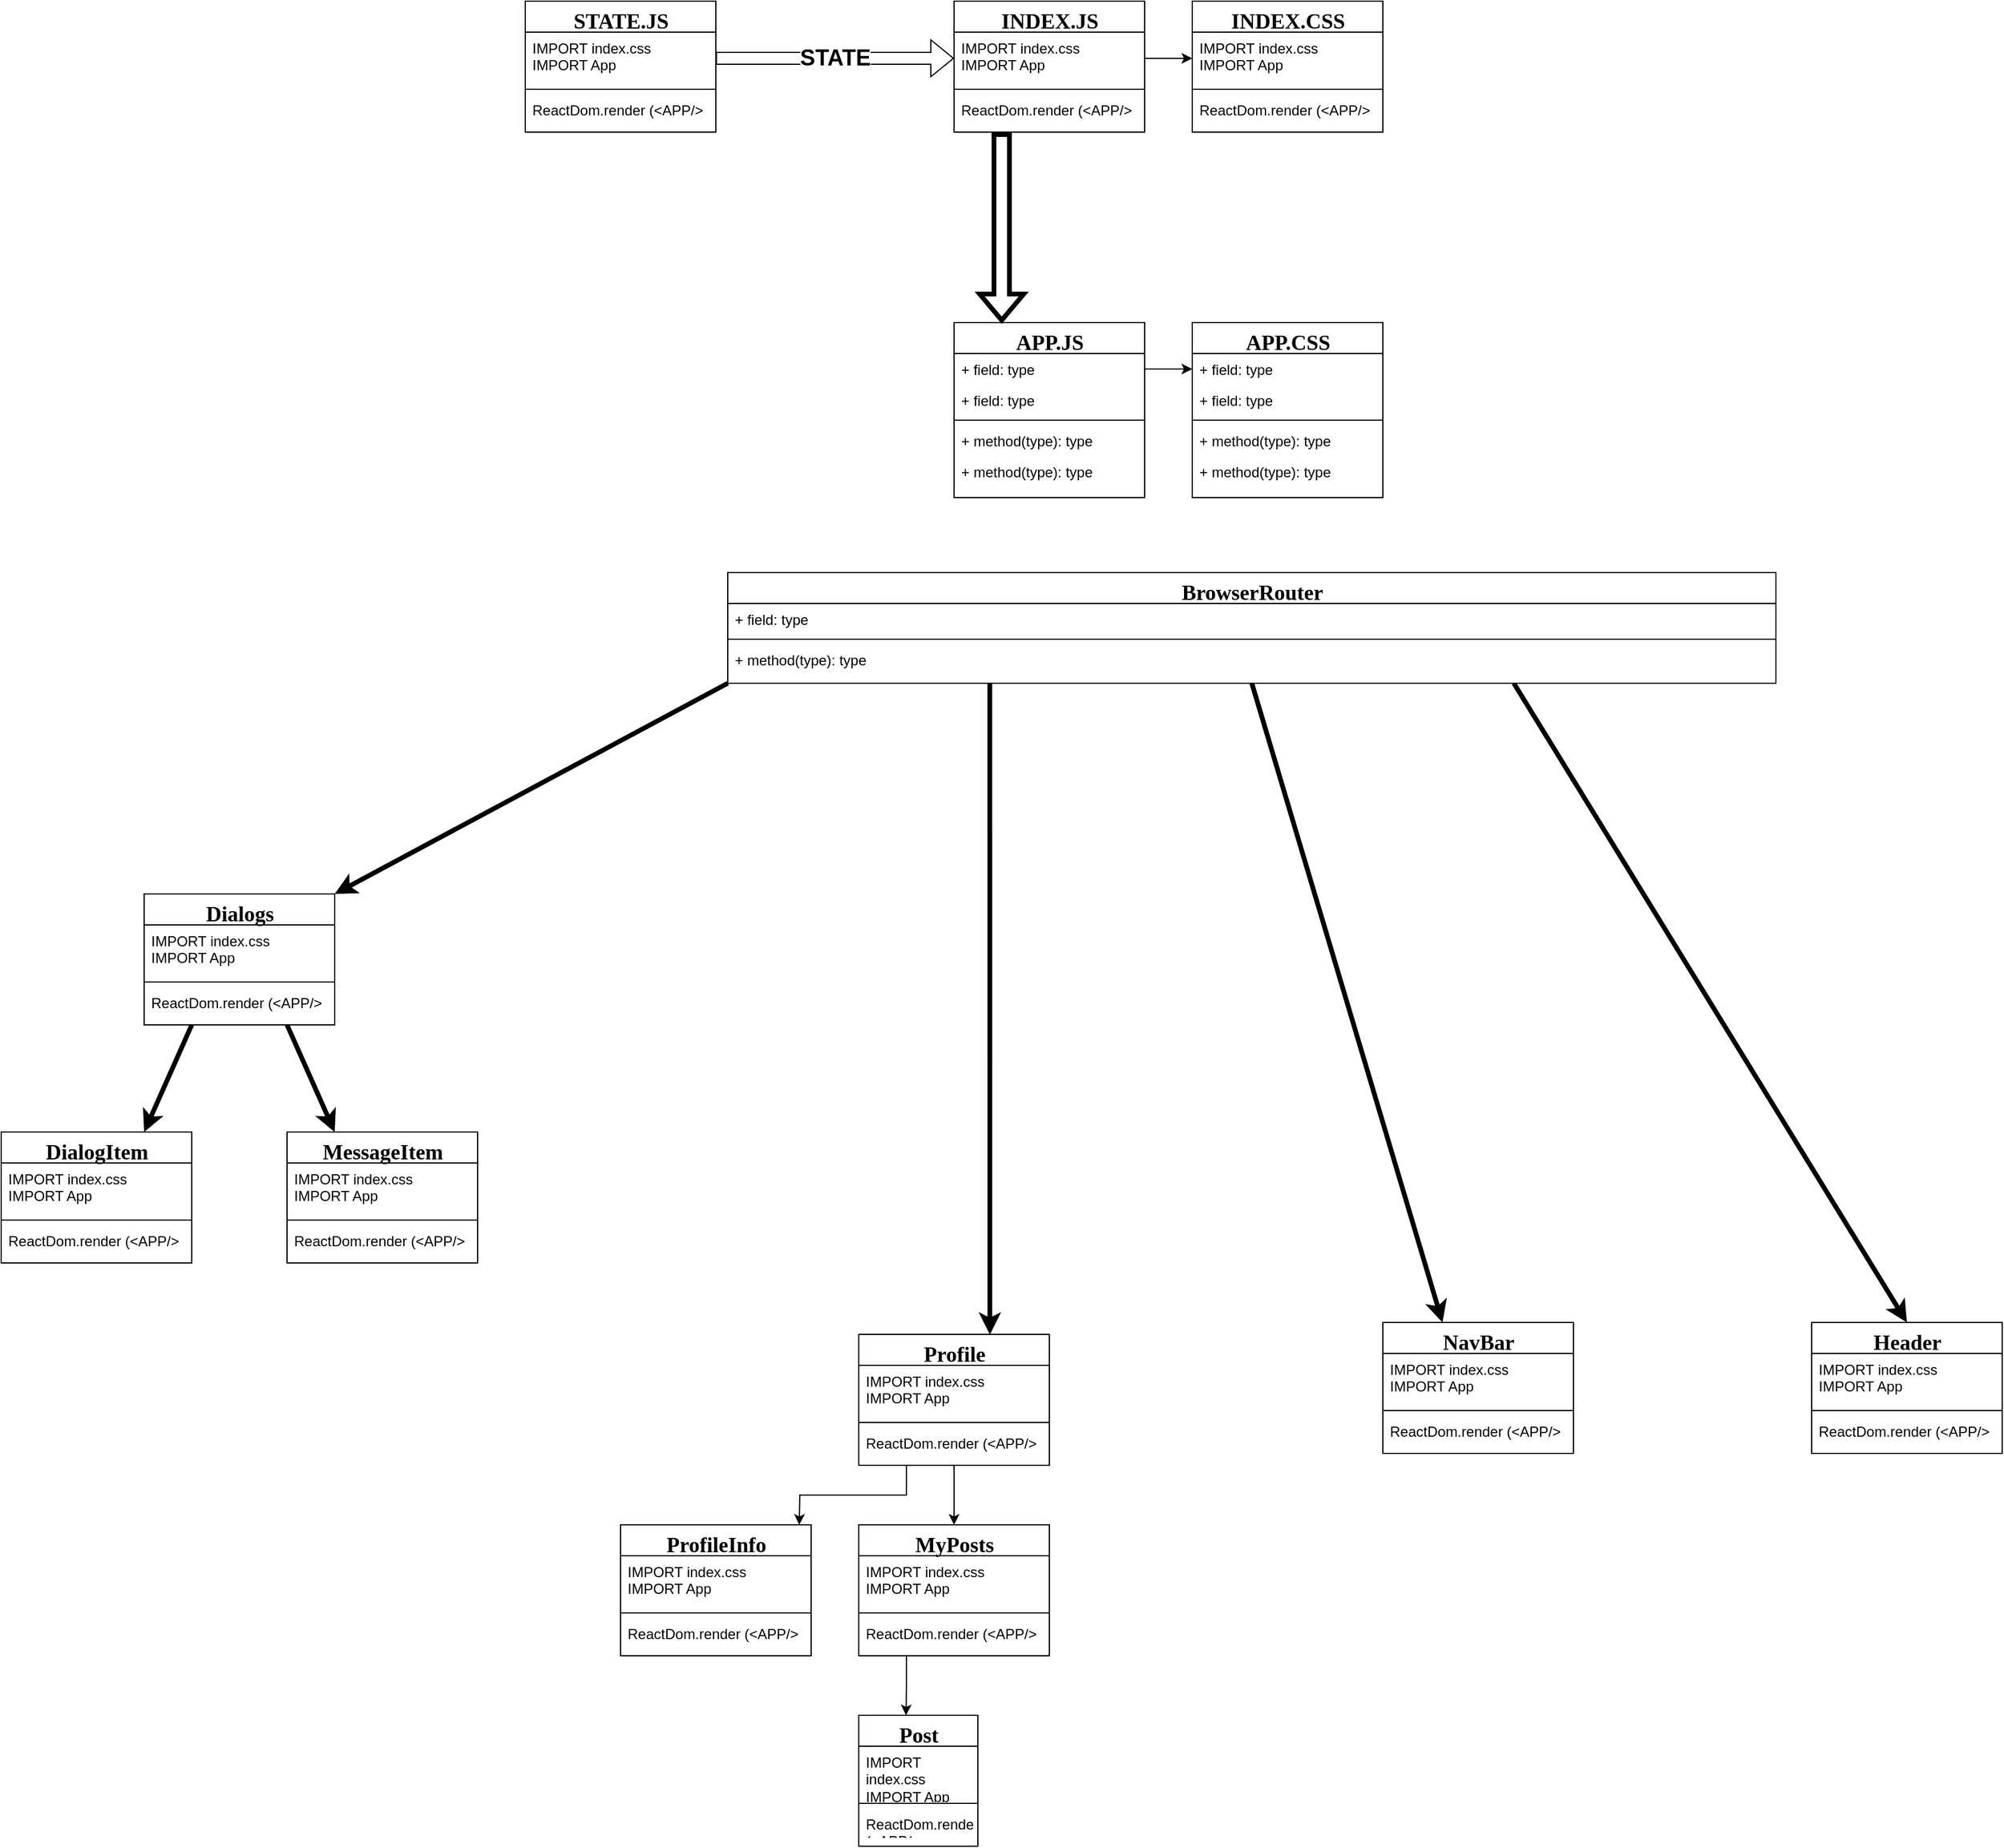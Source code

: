 <mxfile version="16.2.4" type="github">
  <diagram name="Page-1" id="9f46799a-70d6-7492-0946-bef42562c5a5">
    <mxGraphModel dx="2031" dy="1103" grid="1" gridSize="10" guides="1" tooltips="1" connect="1" arrows="1" fold="1" page="1" pageScale="1" pageWidth="4681" pageHeight="3300" background="none" math="0" shadow="0">
      <root>
        <mxCell id="0" />
        <mxCell id="1" parent="0" />
        <mxCell id="ROtKHMUUy6U5Va7ukIF5-2" value="APP.JS" style="swimlane;html=1;fontStyle=1;align=center;verticalAlign=top;childLayout=stackLayout;horizontal=1;startSize=26;horizontalStack=0;resizeParent=1;resizeLast=0;collapsible=1;marginBottom=0;swimlaneFillColor=#ffffff;rounded=0;shadow=0;comic=0;labelBackgroundColor=none;strokeWidth=1;fillColor=none;fontFamily=Verdana;fontSize=18;" parent="1" vertex="1">
          <mxGeometry x="2210" y="340.0" width="160" height="147" as="geometry" />
        </mxCell>
        <mxCell id="ROtKHMUUy6U5Va7ukIF5-3" value="+ field: type" style="text;html=1;strokeColor=none;fillColor=none;align=left;verticalAlign=top;spacingLeft=4;spacingRight=4;whiteSpace=wrap;overflow=hidden;rotatable=0;points=[[0,0.5],[1,0.5]];portConstraint=eastwest;" parent="ROtKHMUUy6U5Va7ukIF5-2" vertex="1">
          <mxGeometry y="26" width="160" height="26" as="geometry" />
        </mxCell>
        <mxCell id="ROtKHMUUy6U5Va7ukIF5-4" value="+ field: type" style="text;html=1;strokeColor=none;fillColor=none;align=left;verticalAlign=top;spacingLeft=4;spacingRight=4;whiteSpace=wrap;overflow=hidden;rotatable=0;points=[[0,0.5],[1,0.5]];portConstraint=eastwest;" parent="ROtKHMUUy6U5Va7ukIF5-2" vertex="1">
          <mxGeometry y="52" width="160" height="26" as="geometry" />
        </mxCell>
        <mxCell id="ROtKHMUUy6U5Va7ukIF5-5" value="" style="line;html=1;strokeWidth=1;fillColor=none;align=left;verticalAlign=middle;spacingTop=-1;spacingLeft=3;spacingRight=3;rotatable=0;labelPosition=right;points=[];portConstraint=eastwest;" parent="ROtKHMUUy6U5Va7ukIF5-2" vertex="1">
          <mxGeometry y="78" width="160" height="8" as="geometry" />
        </mxCell>
        <mxCell id="ROtKHMUUy6U5Va7ukIF5-6" value="+ method(type): type" style="text;html=1;strokeColor=none;fillColor=none;align=left;verticalAlign=top;spacingLeft=4;spacingRight=4;whiteSpace=wrap;overflow=hidden;rotatable=0;points=[[0,0.5],[1,0.5]];portConstraint=eastwest;" parent="ROtKHMUUy6U5Va7ukIF5-2" vertex="1">
          <mxGeometry y="86" width="160" height="26" as="geometry" />
        </mxCell>
        <mxCell id="ROtKHMUUy6U5Va7ukIF5-7" value="+ method(type): type" style="text;html=1;strokeColor=none;fillColor=none;align=left;verticalAlign=top;spacingLeft=4;spacingRight=4;whiteSpace=wrap;overflow=hidden;rotatable=0;points=[[0,0.5],[1,0.5]];portConstraint=eastwest;" parent="ROtKHMUUy6U5Va7ukIF5-2" vertex="1">
          <mxGeometry y="112" width="160" height="26" as="geometry" />
        </mxCell>
        <mxCell id="ROtKHMUUy6U5Va7ukIF5-23" style="edgeStyle=orthogonalEdgeStyle;rounded=0;orthogonalLoop=1;jettySize=auto;html=1;exitX=0.25;exitY=1;exitDx=0;exitDy=0;entryX=0.25;entryY=0;entryDx=0;entryDy=0;shape=flexArrow;strokeWidth=4;" parent="1" source="ROtKHMUUy6U5Va7ukIF5-8" target="ROtKHMUUy6U5Va7ukIF5-2" edge="1">
          <mxGeometry relative="1" as="geometry" />
        </mxCell>
        <mxCell id="ROtKHMUUy6U5Va7ukIF5-8" value="&lt;font style=&quot;font-size: 18px&quot;&gt;INDEX.JS&lt;/font&gt;" style="swimlane;html=1;fontStyle=1;align=center;verticalAlign=top;childLayout=stackLayout;horizontal=1;startSize=26;horizontalStack=0;resizeParent=1;resizeLast=0;collapsible=1;marginBottom=0;swimlaneFillColor=#ffffff;rounded=0;shadow=0;comic=0;labelBackgroundColor=none;strokeWidth=1;fillColor=none;fontFamily=Verdana;fontSize=12" parent="1" vertex="1">
          <mxGeometry x="2210" y="70" width="160" height="110" as="geometry" />
        </mxCell>
        <mxCell id="ROtKHMUUy6U5Va7ukIF5-9" value="IMPORT index.css&lt;br&gt;IMPORT App" style="text;html=1;strokeColor=none;fillColor=none;align=left;verticalAlign=top;spacingLeft=4;spacingRight=4;whiteSpace=wrap;overflow=hidden;rotatable=0;points=[[0,0.5],[1,0.5]];portConstraint=eastwest;" parent="ROtKHMUUy6U5Va7ukIF5-8" vertex="1">
          <mxGeometry y="26" width="160" height="44" as="geometry" />
        </mxCell>
        <mxCell id="ROtKHMUUy6U5Va7ukIF5-11" value="" style="line;html=1;strokeWidth=1;fillColor=none;align=left;verticalAlign=middle;spacingTop=-1;spacingLeft=3;spacingRight=3;rotatable=0;labelPosition=right;points=[];portConstraint=eastwest;" parent="ROtKHMUUy6U5Va7ukIF5-8" vertex="1">
          <mxGeometry y="70" width="160" height="8" as="geometry" />
        </mxCell>
        <mxCell id="ROtKHMUUy6U5Va7ukIF5-12" value="ReactDom.render (&amp;lt;APP/&amp;gt;" style="text;html=1;strokeColor=none;fillColor=none;align=left;verticalAlign=top;spacingLeft=4;spacingRight=4;whiteSpace=wrap;overflow=hidden;rotatable=0;points=[[0,0.5],[1,0.5]];portConstraint=eastwest;" parent="ROtKHMUUy6U5Va7ukIF5-8" vertex="1">
          <mxGeometry y="78" width="160" height="22" as="geometry" />
        </mxCell>
        <mxCell id="ROtKHMUUy6U5Va7ukIF5-15" value="&lt;font style=&quot;font-size: 18px&quot;&gt;APP.CSS&lt;/font&gt;" style="swimlane;html=1;fontStyle=1;align=center;verticalAlign=top;childLayout=stackLayout;horizontal=1;startSize=26;horizontalStack=0;resizeParent=1;resizeLast=0;collapsible=1;marginBottom=0;swimlaneFillColor=#ffffff;rounded=0;shadow=0;comic=0;labelBackgroundColor=none;strokeWidth=1;fillColor=none;fontFamily=Verdana;fontSize=12" parent="1" vertex="1">
          <mxGeometry x="2410" y="340.0" width="160" height="147" as="geometry" />
        </mxCell>
        <mxCell id="ROtKHMUUy6U5Va7ukIF5-16" value="+ field: type" style="text;html=1;strokeColor=none;fillColor=none;align=left;verticalAlign=top;spacingLeft=4;spacingRight=4;whiteSpace=wrap;overflow=hidden;rotatable=0;points=[[0,0.5],[1,0.5]];portConstraint=eastwest;" parent="ROtKHMUUy6U5Va7ukIF5-15" vertex="1">
          <mxGeometry y="26" width="160" height="26" as="geometry" />
        </mxCell>
        <mxCell id="ROtKHMUUy6U5Va7ukIF5-17" value="+ field: type" style="text;html=1;strokeColor=none;fillColor=none;align=left;verticalAlign=top;spacingLeft=4;spacingRight=4;whiteSpace=wrap;overflow=hidden;rotatable=0;points=[[0,0.5],[1,0.5]];portConstraint=eastwest;" parent="ROtKHMUUy6U5Va7ukIF5-15" vertex="1">
          <mxGeometry y="52" width="160" height="26" as="geometry" />
        </mxCell>
        <mxCell id="ROtKHMUUy6U5Va7ukIF5-18" value="" style="line;html=1;strokeWidth=1;fillColor=none;align=left;verticalAlign=middle;spacingTop=-1;spacingLeft=3;spacingRight=3;rotatable=0;labelPosition=right;points=[];portConstraint=eastwest;" parent="ROtKHMUUy6U5Va7ukIF5-15" vertex="1">
          <mxGeometry y="78" width="160" height="8" as="geometry" />
        </mxCell>
        <mxCell id="ROtKHMUUy6U5Va7ukIF5-19" value="+ method(type): type" style="text;html=1;strokeColor=none;fillColor=none;align=left;verticalAlign=top;spacingLeft=4;spacingRight=4;whiteSpace=wrap;overflow=hidden;rotatable=0;points=[[0,0.5],[1,0.5]];portConstraint=eastwest;" parent="ROtKHMUUy6U5Va7ukIF5-15" vertex="1">
          <mxGeometry y="86" width="160" height="26" as="geometry" />
        </mxCell>
        <mxCell id="ROtKHMUUy6U5Va7ukIF5-20" value="+ method(type): type" style="text;html=1;strokeColor=none;fillColor=none;align=left;verticalAlign=top;spacingLeft=4;spacingRight=4;whiteSpace=wrap;overflow=hidden;rotatable=0;points=[[0,0.5],[1,0.5]];portConstraint=eastwest;" parent="ROtKHMUUy6U5Va7ukIF5-15" vertex="1">
          <mxGeometry y="112" width="160" height="26" as="geometry" />
        </mxCell>
        <mxCell id="ROtKHMUUy6U5Va7ukIF5-21" style="edgeStyle=orthogonalEdgeStyle;rounded=0;orthogonalLoop=1;jettySize=auto;html=1;exitX=1;exitY=0.5;exitDx=0;exitDy=0;entryX=0;entryY=0.5;entryDx=0;entryDy=0;" parent="1" source="ROtKHMUUy6U5Va7ukIF5-3" target="ROtKHMUUy6U5Va7ukIF5-16" edge="1">
          <mxGeometry relative="1" as="geometry" />
        </mxCell>
        <mxCell id="ROtKHMUUy6U5Va7ukIF5-26" value="&lt;font style=&quot;font-size: 18px&quot;&gt;INDEX.CSS&lt;/font&gt;" style="swimlane;html=1;fontStyle=1;align=center;verticalAlign=top;childLayout=stackLayout;horizontal=1;startSize=26;horizontalStack=0;resizeParent=1;resizeLast=0;collapsible=1;marginBottom=0;swimlaneFillColor=#ffffff;rounded=0;shadow=0;comic=0;labelBackgroundColor=none;strokeWidth=1;fillColor=none;fontFamily=Verdana;fontSize=12" parent="1" vertex="1">
          <mxGeometry x="2410" y="70" width="160" height="110" as="geometry" />
        </mxCell>
        <mxCell id="ROtKHMUUy6U5Va7ukIF5-27" value="IMPORT index.css&lt;br&gt;IMPORT App" style="text;html=1;strokeColor=none;fillColor=none;align=left;verticalAlign=top;spacingLeft=4;spacingRight=4;whiteSpace=wrap;overflow=hidden;rotatable=0;points=[[0,0.5],[1,0.5]];portConstraint=eastwest;" parent="ROtKHMUUy6U5Va7ukIF5-26" vertex="1">
          <mxGeometry y="26" width="160" height="44" as="geometry" />
        </mxCell>
        <mxCell id="ROtKHMUUy6U5Va7ukIF5-28" value="" style="line;html=1;strokeWidth=1;fillColor=none;align=left;verticalAlign=middle;spacingTop=-1;spacingLeft=3;spacingRight=3;rotatable=0;labelPosition=right;points=[];portConstraint=eastwest;" parent="ROtKHMUUy6U5Va7ukIF5-26" vertex="1">
          <mxGeometry y="70" width="160" height="8" as="geometry" />
        </mxCell>
        <mxCell id="ROtKHMUUy6U5Va7ukIF5-29" value="ReactDom.render (&amp;lt;APP/&amp;gt;" style="text;html=1;strokeColor=none;fillColor=none;align=left;verticalAlign=top;spacingLeft=4;spacingRight=4;whiteSpace=wrap;overflow=hidden;rotatable=0;points=[[0,0.5],[1,0.5]];portConstraint=eastwest;" parent="ROtKHMUUy6U5Va7ukIF5-26" vertex="1">
          <mxGeometry y="78" width="160" height="22" as="geometry" />
        </mxCell>
        <mxCell id="ROtKHMUUy6U5Va7ukIF5-30" style="edgeStyle=orthogonalEdgeStyle;rounded=0;orthogonalLoop=1;jettySize=auto;html=1;exitX=1;exitY=0.5;exitDx=0;exitDy=0;entryX=0;entryY=0.5;entryDx=0;entryDy=0;" parent="1" source="ROtKHMUUy6U5Va7ukIF5-9" target="ROtKHMUUy6U5Va7ukIF5-27" edge="1">
          <mxGeometry relative="1" as="geometry" />
        </mxCell>
        <mxCell id="ROtKHMUUy6U5Va7ukIF5-61" style="edgeStyle=orthogonalEdgeStyle;rounded=0;orthogonalLoop=1;jettySize=auto;html=1;exitX=0.5;exitY=1;exitDx=0;exitDy=0;entryX=0.5;entryY=0;entryDx=0;entryDy=0;fontSize=18;" parent="1" source="ROtKHMUUy6U5Va7ukIF5-36" target="ROtKHMUUy6U5Va7ukIF5-52" edge="1">
          <mxGeometry relative="1" as="geometry" />
        </mxCell>
        <mxCell id="ROtKHMUUy6U5Va7ukIF5-62" value="" style="edgeStyle=orthogonalEdgeStyle;rounded=0;orthogonalLoop=1;jettySize=auto;html=1;exitX=0.25;exitY=1;exitDx=0;exitDy=0;fontSize=18;" parent="1" source="ROtKHMUUy6U5Va7ukIF5-36" edge="1">
          <mxGeometry relative="1" as="geometry">
            <mxPoint x="2080" y="1350" as="targetPoint" />
          </mxGeometry>
        </mxCell>
        <mxCell id="ROtKHMUUy6U5Va7ukIF5-36" value="&lt;span style=&quot;font-size: 18px&quot;&gt;Profile&lt;/span&gt;" style="swimlane;html=1;fontStyle=1;align=center;verticalAlign=top;childLayout=stackLayout;horizontal=1;startSize=26;horizontalStack=0;resizeParent=1;resizeLast=0;collapsible=1;marginBottom=0;swimlaneFillColor=#ffffff;rounded=0;shadow=0;comic=0;labelBackgroundColor=none;strokeWidth=1;fillColor=none;fontFamily=Verdana;fontSize=12" parent="1" vertex="1">
          <mxGeometry x="2130" y="1190" width="160" height="110" as="geometry" />
        </mxCell>
        <mxCell id="ROtKHMUUy6U5Va7ukIF5-37" value="IMPORT index.css&lt;br&gt;IMPORT App" style="text;html=1;strokeColor=none;fillColor=none;align=left;verticalAlign=top;spacingLeft=4;spacingRight=4;whiteSpace=wrap;overflow=hidden;rotatable=0;points=[[0,0.5],[1,0.5]];portConstraint=eastwest;" parent="ROtKHMUUy6U5Va7ukIF5-36" vertex="1">
          <mxGeometry y="26" width="160" height="44" as="geometry" />
        </mxCell>
        <mxCell id="ROtKHMUUy6U5Va7ukIF5-38" value="" style="line;html=1;strokeWidth=1;fillColor=none;align=left;verticalAlign=middle;spacingTop=-1;spacingLeft=3;spacingRight=3;rotatable=0;labelPosition=right;points=[];portConstraint=eastwest;" parent="ROtKHMUUy6U5Va7ukIF5-36" vertex="1">
          <mxGeometry y="70" width="160" height="8" as="geometry" />
        </mxCell>
        <mxCell id="ROtKHMUUy6U5Va7ukIF5-39" value="ReactDom.render (&amp;lt;APP/&amp;gt;" style="text;html=1;strokeColor=none;fillColor=none;align=left;verticalAlign=top;spacingLeft=4;spacingRight=4;whiteSpace=wrap;overflow=hidden;rotatable=0;points=[[0,0.5],[1,0.5]];portConstraint=eastwest;" parent="ROtKHMUUy6U5Va7ukIF5-36" vertex="1">
          <mxGeometry y="78" width="160" height="22" as="geometry" />
        </mxCell>
        <mxCell id="ROtKHMUUy6U5Va7ukIF5-40" value="&lt;font style=&quot;font-size: 18px&quot;&gt;NavBar&lt;/font&gt;" style="swimlane;html=1;fontStyle=1;align=center;verticalAlign=top;childLayout=stackLayout;horizontal=1;startSize=26;horizontalStack=0;resizeParent=1;resizeLast=0;collapsible=1;marginBottom=0;swimlaneFillColor=#ffffff;rounded=0;shadow=0;comic=0;labelBackgroundColor=none;strokeWidth=1;fillColor=none;fontFamily=Verdana;fontSize=12" parent="1" vertex="1">
          <mxGeometry x="2570" y="1180" width="160" height="110" as="geometry" />
        </mxCell>
        <mxCell id="ROtKHMUUy6U5Va7ukIF5-41" value="IMPORT index.css&lt;br&gt;IMPORT App" style="text;html=1;strokeColor=none;fillColor=none;align=left;verticalAlign=top;spacingLeft=4;spacingRight=4;whiteSpace=wrap;overflow=hidden;rotatable=0;points=[[0,0.5],[1,0.5]];portConstraint=eastwest;" parent="ROtKHMUUy6U5Va7ukIF5-40" vertex="1">
          <mxGeometry y="26" width="160" height="44" as="geometry" />
        </mxCell>
        <mxCell id="ROtKHMUUy6U5Va7ukIF5-42" value="" style="line;html=1;strokeWidth=1;fillColor=none;align=left;verticalAlign=middle;spacingTop=-1;spacingLeft=3;spacingRight=3;rotatable=0;labelPosition=right;points=[];portConstraint=eastwest;" parent="ROtKHMUUy6U5Va7ukIF5-40" vertex="1">
          <mxGeometry y="70" width="160" height="8" as="geometry" />
        </mxCell>
        <mxCell id="ROtKHMUUy6U5Va7ukIF5-43" value="ReactDom.render (&amp;lt;APP/&amp;gt;" style="text;html=1;strokeColor=none;fillColor=none;align=left;verticalAlign=top;spacingLeft=4;spacingRight=4;whiteSpace=wrap;overflow=hidden;rotatable=0;points=[[0,0.5],[1,0.5]];portConstraint=eastwest;" parent="ROtKHMUUy6U5Va7ukIF5-40" vertex="1">
          <mxGeometry y="78" width="160" height="22" as="geometry" />
        </mxCell>
        <mxCell id="ROtKHMUUy6U5Va7ukIF5-44" value="&lt;font style=&quot;font-size: 18px&quot;&gt;Header&lt;/font&gt;" style="swimlane;html=1;fontStyle=1;align=center;verticalAlign=top;childLayout=stackLayout;horizontal=1;startSize=26;horizontalStack=0;resizeParent=1;resizeLast=0;collapsible=1;marginBottom=0;swimlaneFillColor=#ffffff;rounded=0;shadow=0;comic=0;labelBackgroundColor=none;strokeWidth=1;fillColor=none;fontFamily=Verdana;fontSize=12" parent="1" vertex="1">
          <mxGeometry x="2930" y="1180" width="160" height="110" as="geometry" />
        </mxCell>
        <mxCell id="ROtKHMUUy6U5Va7ukIF5-45" value="IMPORT index.css&lt;br&gt;IMPORT App" style="text;html=1;strokeColor=none;fillColor=none;align=left;verticalAlign=top;spacingLeft=4;spacingRight=4;whiteSpace=wrap;overflow=hidden;rotatable=0;points=[[0,0.5],[1,0.5]];portConstraint=eastwest;" parent="ROtKHMUUy6U5Va7ukIF5-44" vertex="1">
          <mxGeometry y="26" width="160" height="44" as="geometry" />
        </mxCell>
        <mxCell id="ROtKHMUUy6U5Va7ukIF5-46" value="" style="line;html=1;strokeWidth=1;fillColor=none;align=left;verticalAlign=middle;spacingTop=-1;spacingLeft=3;spacingRight=3;rotatable=0;labelPosition=right;points=[];portConstraint=eastwest;" parent="ROtKHMUUy6U5Va7ukIF5-44" vertex="1">
          <mxGeometry y="70" width="160" height="8" as="geometry" />
        </mxCell>
        <mxCell id="ROtKHMUUy6U5Va7ukIF5-47" value="ReactDom.render (&amp;lt;APP/&amp;gt;" style="text;html=1;strokeColor=none;fillColor=none;align=left;verticalAlign=top;spacingLeft=4;spacingRight=4;whiteSpace=wrap;overflow=hidden;rotatable=0;points=[[0,0.5],[1,0.5]];portConstraint=eastwest;" parent="ROtKHMUUy6U5Va7ukIF5-44" vertex="1">
          <mxGeometry y="78" width="160" height="22" as="geometry" />
        </mxCell>
        <mxCell id="ROtKHMUUy6U5Va7ukIF5-48" value="&lt;span style=&quot;font-size: 18px&quot;&gt;ProfileInfo&lt;/span&gt;" style="swimlane;html=1;fontStyle=1;align=center;verticalAlign=top;childLayout=stackLayout;horizontal=1;startSize=26;horizontalStack=0;resizeParent=1;resizeLast=0;collapsible=1;marginBottom=0;swimlaneFillColor=#ffffff;rounded=0;shadow=0;comic=0;labelBackgroundColor=none;strokeWidth=1;fillColor=none;fontFamily=Verdana;fontSize=12" parent="1" vertex="1">
          <mxGeometry x="1930" y="1350" width="160" height="110" as="geometry" />
        </mxCell>
        <mxCell id="ROtKHMUUy6U5Va7ukIF5-49" value="IMPORT index.css&lt;br&gt;IMPORT App" style="text;html=1;strokeColor=none;fillColor=none;align=left;verticalAlign=top;spacingLeft=4;spacingRight=4;whiteSpace=wrap;overflow=hidden;rotatable=0;points=[[0,0.5],[1,0.5]];portConstraint=eastwest;" parent="ROtKHMUUy6U5Va7ukIF5-48" vertex="1">
          <mxGeometry y="26" width="160" height="44" as="geometry" />
        </mxCell>
        <mxCell id="ROtKHMUUy6U5Va7ukIF5-50" value="" style="line;html=1;strokeWidth=1;fillColor=none;align=left;verticalAlign=middle;spacingTop=-1;spacingLeft=3;spacingRight=3;rotatable=0;labelPosition=right;points=[];portConstraint=eastwest;" parent="ROtKHMUUy6U5Va7ukIF5-48" vertex="1">
          <mxGeometry y="70" width="160" height="8" as="geometry" />
        </mxCell>
        <mxCell id="ROtKHMUUy6U5Va7ukIF5-51" value="ReactDom.render (&amp;lt;APP/&amp;gt;" style="text;html=1;strokeColor=none;fillColor=none;align=left;verticalAlign=top;spacingLeft=4;spacingRight=4;whiteSpace=wrap;overflow=hidden;rotatable=0;points=[[0,0.5],[1,0.5]];portConstraint=eastwest;" parent="ROtKHMUUy6U5Va7ukIF5-48" vertex="1">
          <mxGeometry y="78" width="160" height="22" as="geometry" />
        </mxCell>
        <mxCell id="ROtKHMUUy6U5Va7ukIF5-63" style="edgeStyle=orthogonalEdgeStyle;rounded=0;orthogonalLoop=1;jettySize=auto;html=1;exitX=0.25;exitY=1;exitDx=0;exitDy=0;entryX=0.397;entryY=0;entryDx=0;entryDy=0;entryPerimeter=0;fontSize=18;" parent="1" source="ROtKHMUUy6U5Va7ukIF5-52" target="ROtKHMUUy6U5Va7ukIF5-56" edge="1">
          <mxGeometry relative="1" as="geometry" />
        </mxCell>
        <mxCell id="ROtKHMUUy6U5Va7ukIF5-52" value="&lt;span style=&quot;font-size: 18px&quot;&gt;MyPosts&lt;/span&gt;" style="swimlane;html=1;fontStyle=1;align=center;verticalAlign=top;childLayout=stackLayout;horizontal=1;startSize=26;horizontalStack=0;resizeParent=1;resizeLast=0;collapsible=1;marginBottom=0;swimlaneFillColor=#ffffff;rounded=0;shadow=0;comic=0;labelBackgroundColor=none;strokeWidth=1;fillColor=none;fontFamily=Verdana;fontSize=12" parent="1" vertex="1">
          <mxGeometry x="2130" y="1350" width="160" height="110" as="geometry" />
        </mxCell>
        <mxCell id="ROtKHMUUy6U5Va7ukIF5-53" value="IMPORT index.css&lt;br&gt;IMPORT App" style="text;html=1;strokeColor=none;fillColor=none;align=left;verticalAlign=top;spacingLeft=4;spacingRight=4;whiteSpace=wrap;overflow=hidden;rotatable=0;points=[[0,0.5],[1,0.5]];portConstraint=eastwest;" parent="ROtKHMUUy6U5Va7ukIF5-52" vertex="1">
          <mxGeometry y="26" width="160" height="44" as="geometry" />
        </mxCell>
        <mxCell id="ROtKHMUUy6U5Va7ukIF5-54" value="" style="line;html=1;strokeWidth=1;fillColor=none;align=left;verticalAlign=middle;spacingTop=-1;spacingLeft=3;spacingRight=3;rotatable=0;labelPosition=right;points=[];portConstraint=eastwest;" parent="ROtKHMUUy6U5Va7ukIF5-52" vertex="1">
          <mxGeometry y="70" width="160" height="8" as="geometry" />
        </mxCell>
        <mxCell id="ROtKHMUUy6U5Va7ukIF5-55" value="ReactDom.render (&amp;lt;APP/&amp;gt;" style="text;html=1;strokeColor=none;fillColor=none;align=left;verticalAlign=top;spacingLeft=4;spacingRight=4;whiteSpace=wrap;overflow=hidden;rotatable=0;points=[[0,0.5],[1,0.5]];portConstraint=eastwest;" parent="ROtKHMUUy6U5Va7ukIF5-52" vertex="1">
          <mxGeometry y="78" width="160" height="22" as="geometry" />
        </mxCell>
        <mxCell id="ROtKHMUUy6U5Va7ukIF5-56" value="&lt;font style=&quot;font-size: 18px&quot;&gt;Post&lt;/font&gt;" style="swimlane;html=1;fontStyle=1;align=center;verticalAlign=top;childLayout=stackLayout;horizontal=1;startSize=26;horizontalStack=0;resizeParent=1;resizeLast=0;collapsible=1;marginBottom=0;swimlaneFillColor=#ffffff;rounded=0;shadow=0;comic=0;labelBackgroundColor=none;strokeWidth=1;fillColor=none;fontFamily=Verdana;fontSize=12" parent="1" vertex="1">
          <mxGeometry x="2130" y="1510" width="100" height="110" as="geometry" />
        </mxCell>
        <mxCell id="ROtKHMUUy6U5Va7ukIF5-57" value="IMPORT index.css&lt;br&gt;IMPORT App" style="text;html=1;strokeColor=none;fillColor=none;align=left;verticalAlign=top;spacingLeft=4;spacingRight=4;whiteSpace=wrap;overflow=hidden;rotatable=0;points=[[0,0.5],[1,0.5]];portConstraint=eastwest;" parent="ROtKHMUUy6U5Va7ukIF5-56" vertex="1">
          <mxGeometry y="26" width="100" height="44" as="geometry" />
        </mxCell>
        <mxCell id="ROtKHMUUy6U5Va7ukIF5-58" value="" style="line;html=1;strokeWidth=1;fillColor=none;align=left;verticalAlign=middle;spacingTop=-1;spacingLeft=3;spacingRight=3;rotatable=0;labelPosition=right;points=[];portConstraint=eastwest;" parent="ROtKHMUUy6U5Va7ukIF5-56" vertex="1">
          <mxGeometry y="70" width="100" height="8" as="geometry" />
        </mxCell>
        <mxCell id="ROtKHMUUy6U5Va7ukIF5-59" value="ReactDom.render (&amp;lt;APP/&amp;gt;" style="text;html=1;strokeColor=none;fillColor=none;align=left;verticalAlign=top;spacingLeft=4;spacingRight=4;whiteSpace=wrap;overflow=hidden;rotatable=0;points=[[0,0.5],[1,0.5]];portConstraint=eastwest;" parent="ROtKHMUUy6U5Va7ukIF5-56" vertex="1">
          <mxGeometry y="78" width="100" height="22" as="geometry" />
        </mxCell>
        <mxCell id="ROtKHMUUy6U5Va7ukIF5-100" style="edgeStyle=none;rounded=0;orthogonalLoop=1;jettySize=auto;html=1;exitX=0.25;exitY=1;exitDx=0;exitDy=0;entryX=0.75;entryY=0;entryDx=0;entryDy=0;fontSize=18;strokeWidth=4;" parent="1" source="ROtKHMUUy6U5Va7ukIF5-74" target="ROtKHMUUy6U5Va7ukIF5-96" edge="1">
          <mxGeometry relative="1" as="geometry" />
        </mxCell>
        <mxCell id="ROtKHMUUy6U5Va7ukIF5-101" style="edgeStyle=none;rounded=0;orthogonalLoop=1;jettySize=auto;html=1;exitX=0.75;exitY=1;exitDx=0;exitDy=0;entryX=0.25;entryY=0;entryDx=0;entryDy=0;fontSize=18;strokeWidth=4;" parent="1" source="ROtKHMUUy6U5Va7ukIF5-74" target="ROtKHMUUy6U5Va7ukIF5-92" edge="1">
          <mxGeometry relative="1" as="geometry" />
        </mxCell>
        <mxCell id="ROtKHMUUy6U5Va7ukIF5-74" value="&lt;span style=&quot;font-size: 18px&quot;&gt;Dialogs&lt;/span&gt;" style="swimlane;html=1;fontStyle=1;align=center;verticalAlign=top;childLayout=stackLayout;horizontal=1;startSize=26;horizontalStack=0;resizeParent=1;resizeLast=0;collapsible=1;marginBottom=0;swimlaneFillColor=#ffffff;rounded=0;shadow=0;comic=0;labelBackgroundColor=none;strokeWidth=1;fillColor=none;fontFamily=Verdana;fontSize=12" parent="1" vertex="1">
          <mxGeometry x="1530" y="820" width="160" height="110" as="geometry" />
        </mxCell>
        <mxCell id="ROtKHMUUy6U5Va7ukIF5-75" value="IMPORT index.css&lt;br&gt;IMPORT App" style="text;html=1;strokeColor=none;fillColor=none;align=left;verticalAlign=top;spacingLeft=4;spacingRight=4;whiteSpace=wrap;overflow=hidden;rotatable=0;points=[[0,0.5],[1,0.5]];portConstraint=eastwest;" parent="ROtKHMUUy6U5Va7ukIF5-74" vertex="1">
          <mxGeometry y="26" width="160" height="44" as="geometry" />
        </mxCell>
        <mxCell id="ROtKHMUUy6U5Va7ukIF5-76" value="" style="line;html=1;strokeWidth=1;fillColor=none;align=left;verticalAlign=middle;spacingTop=-1;spacingLeft=3;spacingRight=3;rotatable=0;labelPosition=right;points=[];portConstraint=eastwest;" parent="ROtKHMUUy6U5Va7ukIF5-74" vertex="1">
          <mxGeometry y="70" width="160" height="8" as="geometry" />
        </mxCell>
        <mxCell id="ROtKHMUUy6U5Va7ukIF5-77" value="ReactDom.render (&amp;lt;APP/&amp;gt;" style="text;html=1;strokeColor=none;fillColor=none;align=left;verticalAlign=top;spacingLeft=4;spacingRight=4;whiteSpace=wrap;overflow=hidden;rotatable=0;points=[[0,0.5],[1,0.5]];portConstraint=eastwest;" parent="ROtKHMUUy6U5Va7ukIF5-74" vertex="1">
          <mxGeometry y="78" width="160" height="22" as="geometry" />
        </mxCell>
        <mxCell id="ROtKHMUUy6U5Va7ukIF5-85" style="edgeStyle=none;rounded=0;orthogonalLoop=1;jettySize=auto;html=1;exitX=0.75;exitY=1;exitDx=0;exitDy=0;entryX=0.5;entryY=0;entryDx=0;entryDy=0;fontSize=18;strokeWidth=4;" parent="1" source="ROtKHMUUy6U5Va7ukIF5-78" target="ROtKHMUUy6U5Va7ukIF5-44" edge="1">
          <mxGeometry relative="1" as="geometry" />
        </mxCell>
        <mxCell id="ROtKHMUUy6U5Va7ukIF5-86" style="edgeStyle=none;rounded=0;orthogonalLoop=1;jettySize=auto;html=1;exitX=0.5;exitY=1;exitDx=0;exitDy=0;entryX=0.313;entryY=0;entryDx=0;entryDy=0;entryPerimeter=0;fontSize=18;strokeWidth=4;" parent="1" source="ROtKHMUUy6U5Va7ukIF5-78" target="ROtKHMUUy6U5Va7ukIF5-40" edge="1">
          <mxGeometry relative="1" as="geometry" />
        </mxCell>
        <mxCell id="ROtKHMUUy6U5Va7ukIF5-87" style="edgeStyle=none;rounded=0;orthogonalLoop=1;jettySize=auto;html=1;exitX=0.25;exitY=1;exitDx=0;exitDy=0;entryX=0.688;entryY=0.002;entryDx=0;entryDy=0;entryPerimeter=0;fontSize=18;strokeWidth=4;" parent="1" source="ROtKHMUUy6U5Va7ukIF5-78" target="ROtKHMUUy6U5Va7ukIF5-36" edge="1">
          <mxGeometry relative="1" as="geometry" />
        </mxCell>
        <mxCell id="ROtKHMUUy6U5Va7ukIF5-88" style="edgeStyle=none;rounded=0;orthogonalLoop=1;jettySize=auto;html=1;exitX=0;exitY=1;exitDx=0;exitDy=0;entryX=1;entryY=0;entryDx=0;entryDy=0;fontSize=18;strokeWidth=4;" parent="1" source="ROtKHMUUy6U5Va7ukIF5-78" target="ROtKHMUUy6U5Va7ukIF5-74" edge="1">
          <mxGeometry relative="1" as="geometry" />
        </mxCell>
        <mxCell id="ROtKHMUUy6U5Va7ukIF5-78" value="BrowserRouter" style="swimlane;html=1;fontStyle=1;align=center;verticalAlign=top;childLayout=stackLayout;horizontal=1;startSize=26;horizontalStack=0;resizeParent=1;resizeLast=0;collapsible=1;marginBottom=0;swimlaneFillColor=#ffffff;rounded=0;shadow=0;comic=0;labelBackgroundColor=none;strokeWidth=1;fillColor=none;fontFamily=Verdana;fontSize=18;" parent="1" vertex="1">
          <mxGeometry x="2020" y="550" width="880" height="93" as="geometry" />
        </mxCell>
        <mxCell id="ROtKHMUUy6U5Va7ukIF5-79" value="+ field: type" style="text;html=1;strokeColor=none;fillColor=none;align=left;verticalAlign=top;spacingLeft=4;spacingRight=4;whiteSpace=wrap;overflow=hidden;rotatable=0;points=[[0,0.5],[1,0.5]];portConstraint=eastwest;" parent="ROtKHMUUy6U5Va7ukIF5-78" vertex="1">
          <mxGeometry y="26" width="880" height="26" as="geometry" />
        </mxCell>
        <mxCell id="ROtKHMUUy6U5Va7ukIF5-81" value="" style="line;html=1;strokeWidth=1;fillColor=none;align=left;verticalAlign=middle;spacingTop=-1;spacingLeft=3;spacingRight=3;rotatable=0;labelPosition=right;points=[];portConstraint=eastwest;" parent="ROtKHMUUy6U5Va7ukIF5-78" vertex="1">
          <mxGeometry y="52" width="880" height="8" as="geometry" />
        </mxCell>
        <mxCell id="ROtKHMUUy6U5Va7ukIF5-82" value="+ method(type): type" style="text;html=1;strokeColor=none;fillColor=none;align=left;verticalAlign=top;spacingLeft=4;spacingRight=4;whiteSpace=wrap;overflow=hidden;rotatable=0;points=[[0,0.5],[1,0.5]];portConstraint=eastwest;" parent="ROtKHMUUy6U5Va7ukIF5-78" vertex="1">
          <mxGeometry y="60" width="880" height="26" as="geometry" />
        </mxCell>
        <mxCell id="ROtKHMUUy6U5Va7ukIF5-84" style="edgeStyle=none;rounded=0;orthogonalLoop=1;jettySize=auto;html=1;entryX=0.5;entryY=1;entryDx=0;entryDy=0;fontSize=18;strokeWidth=4;" parent="1" source="ROtKHMUUy6U5Va7ukIF5-78" target="ROtKHMUUy6U5Va7ukIF5-78" edge="1">
          <mxGeometry relative="1" as="geometry" />
        </mxCell>
        <mxCell id="ROtKHMUUy6U5Va7ukIF5-92" value="&lt;span style=&quot;font-size: 18px&quot;&gt;MessageItem&lt;/span&gt;" style="swimlane;html=1;fontStyle=1;align=center;verticalAlign=top;childLayout=stackLayout;horizontal=1;startSize=26;horizontalStack=0;resizeParent=1;resizeLast=0;collapsible=1;marginBottom=0;swimlaneFillColor=#ffffff;rounded=0;shadow=0;comic=0;labelBackgroundColor=none;strokeWidth=1;fillColor=none;fontFamily=Verdana;fontSize=12" parent="1" vertex="1">
          <mxGeometry x="1650" y="1020" width="160" height="110" as="geometry" />
        </mxCell>
        <mxCell id="ROtKHMUUy6U5Va7ukIF5-93" value="IMPORT index.css&lt;br&gt;IMPORT App" style="text;html=1;strokeColor=none;fillColor=none;align=left;verticalAlign=top;spacingLeft=4;spacingRight=4;whiteSpace=wrap;overflow=hidden;rotatable=0;points=[[0,0.5],[1,0.5]];portConstraint=eastwest;" parent="ROtKHMUUy6U5Va7ukIF5-92" vertex="1">
          <mxGeometry y="26" width="160" height="44" as="geometry" />
        </mxCell>
        <mxCell id="ROtKHMUUy6U5Va7ukIF5-94" value="" style="line;html=1;strokeWidth=1;fillColor=none;align=left;verticalAlign=middle;spacingTop=-1;spacingLeft=3;spacingRight=3;rotatable=0;labelPosition=right;points=[];portConstraint=eastwest;" parent="ROtKHMUUy6U5Va7ukIF5-92" vertex="1">
          <mxGeometry y="70" width="160" height="8" as="geometry" />
        </mxCell>
        <mxCell id="ROtKHMUUy6U5Va7ukIF5-95" value="ReactDom.render (&amp;lt;APP/&amp;gt;" style="text;html=1;strokeColor=none;fillColor=none;align=left;verticalAlign=top;spacingLeft=4;spacingRight=4;whiteSpace=wrap;overflow=hidden;rotatable=0;points=[[0,0.5],[1,0.5]];portConstraint=eastwest;" parent="ROtKHMUUy6U5Va7ukIF5-92" vertex="1">
          <mxGeometry y="78" width="160" height="22" as="geometry" />
        </mxCell>
        <mxCell id="ROtKHMUUy6U5Va7ukIF5-96" value="&lt;span style=&quot;font-size: 18px&quot;&gt;DialogItem&lt;/span&gt;" style="swimlane;html=1;fontStyle=1;align=center;verticalAlign=top;childLayout=stackLayout;horizontal=1;startSize=26;horizontalStack=0;resizeParent=1;resizeLast=0;collapsible=1;marginBottom=0;swimlaneFillColor=#ffffff;rounded=0;shadow=0;comic=0;labelBackgroundColor=none;strokeWidth=1;fillColor=none;fontFamily=Verdana;fontSize=12" parent="1" vertex="1">
          <mxGeometry x="1410" y="1020" width="160" height="110" as="geometry" />
        </mxCell>
        <mxCell id="ROtKHMUUy6U5Va7ukIF5-97" value="IMPORT index.css&lt;br&gt;IMPORT App" style="text;html=1;strokeColor=none;fillColor=none;align=left;verticalAlign=top;spacingLeft=4;spacingRight=4;whiteSpace=wrap;overflow=hidden;rotatable=0;points=[[0,0.5],[1,0.5]];portConstraint=eastwest;" parent="ROtKHMUUy6U5Va7ukIF5-96" vertex="1">
          <mxGeometry y="26" width="160" height="44" as="geometry" />
        </mxCell>
        <mxCell id="ROtKHMUUy6U5Va7ukIF5-98" value="" style="line;html=1;strokeWidth=1;fillColor=none;align=left;verticalAlign=middle;spacingTop=-1;spacingLeft=3;spacingRight=3;rotatable=0;labelPosition=right;points=[];portConstraint=eastwest;" parent="ROtKHMUUy6U5Va7ukIF5-96" vertex="1">
          <mxGeometry y="70" width="160" height="8" as="geometry" />
        </mxCell>
        <mxCell id="ROtKHMUUy6U5Va7ukIF5-99" value="ReactDom.render (&amp;lt;APP/&amp;gt;" style="text;html=1;strokeColor=none;fillColor=none;align=left;verticalAlign=top;spacingLeft=4;spacingRight=4;whiteSpace=wrap;overflow=hidden;rotatable=0;points=[[0,0.5],[1,0.5]];portConstraint=eastwest;" parent="ROtKHMUUy6U5Va7ukIF5-96" vertex="1">
          <mxGeometry y="78" width="160" height="22" as="geometry" />
        </mxCell>
        <mxCell id="JE_iZCHy-a_5myCI8_mv-1" value="&lt;font style=&quot;font-size: 18px&quot;&gt;STATE.JS&lt;/font&gt;" style="swimlane;html=1;fontStyle=1;align=center;verticalAlign=top;childLayout=stackLayout;horizontal=1;startSize=26;horizontalStack=0;resizeParent=1;resizeLast=0;collapsible=1;marginBottom=0;swimlaneFillColor=#ffffff;rounded=0;shadow=0;comic=0;labelBackgroundColor=none;strokeWidth=1;fillColor=none;fontFamily=Verdana;fontSize=12" vertex="1" parent="1">
          <mxGeometry x="1850" y="70" width="160" height="110" as="geometry" />
        </mxCell>
        <mxCell id="JE_iZCHy-a_5myCI8_mv-2" value="IMPORT index.css&lt;br&gt;IMPORT App" style="text;html=1;strokeColor=none;fillColor=none;align=left;verticalAlign=top;spacingLeft=4;spacingRight=4;whiteSpace=wrap;overflow=hidden;rotatable=0;points=[[0,0.5],[1,0.5]];portConstraint=eastwest;" vertex="1" parent="JE_iZCHy-a_5myCI8_mv-1">
          <mxGeometry y="26" width="160" height="44" as="geometry" />
        </mxCell>
        <mxCell id="JE_iZCHy-a_5myCI8_mv-3" value="" style="line;html=1;strokeWidth=1;fillColor=none;align=left;verticalAlign=middle;spacingTop=-1;spacingLeft=3;spacingRight=3;rotatable=0;labelPosition=right;points=[];portConstraint=eastwest;" vertex="1" parent="JE_iZCHy-a_5myCI8_mv-1">
          <mxGeometry y="70" width="160" height="8" as="geometry" />
        </mxCell>
        <mxCell id="JE_iZCHy-a_5myCI8_mv-4" value="ReactDom.render (&amp;lt;APP/&amp;gt;" style="text;html=1;strokeColor=none;fillColor=none;align=left;verticalAlign=top;spacingLeft=4;spacingRight=4;whiteSpace=wrap;overflow=hidden;rotatable=0;points=[[0,0.5],[1,0.5]];portConstraint=eastwest;" vertex="1" parent="JE_iZCHy-a_5myCI8_mv-1">
          <mxGeometry y="78" width="160" height="22" as="geometry" />
        </mxCell>
        <mxCell id="JE_iZCHy-a_5myCI8_mv-5" value="&lt;font style=&quot;font-size: 19px&quot;&gt;&lt;b&gt;STATE&lt;/b&gt;&lt;/font&gt;" style="edgeStyle=orthogonalEdgeStyle;rounded=0;orthogonalLoop=1;jettySize=auto;html=1;exitX=1;exitY=0.5;exitDx=0;exitDy=0;entryX=0;entryY=0.5;entryDx=0;entryDy=0;shape=flexArrow;" edge="1" parent="1" source="JE_iZCHy-a_5myCI8_mv-2" target="ROtKHMUUy6U5Va7ukIF5-9">
          <mxGeometry relative="1" as="geometry" />
        </mxCell>
      </root>
    </mxGraphModel>
  </diagram>
</mxfile>
